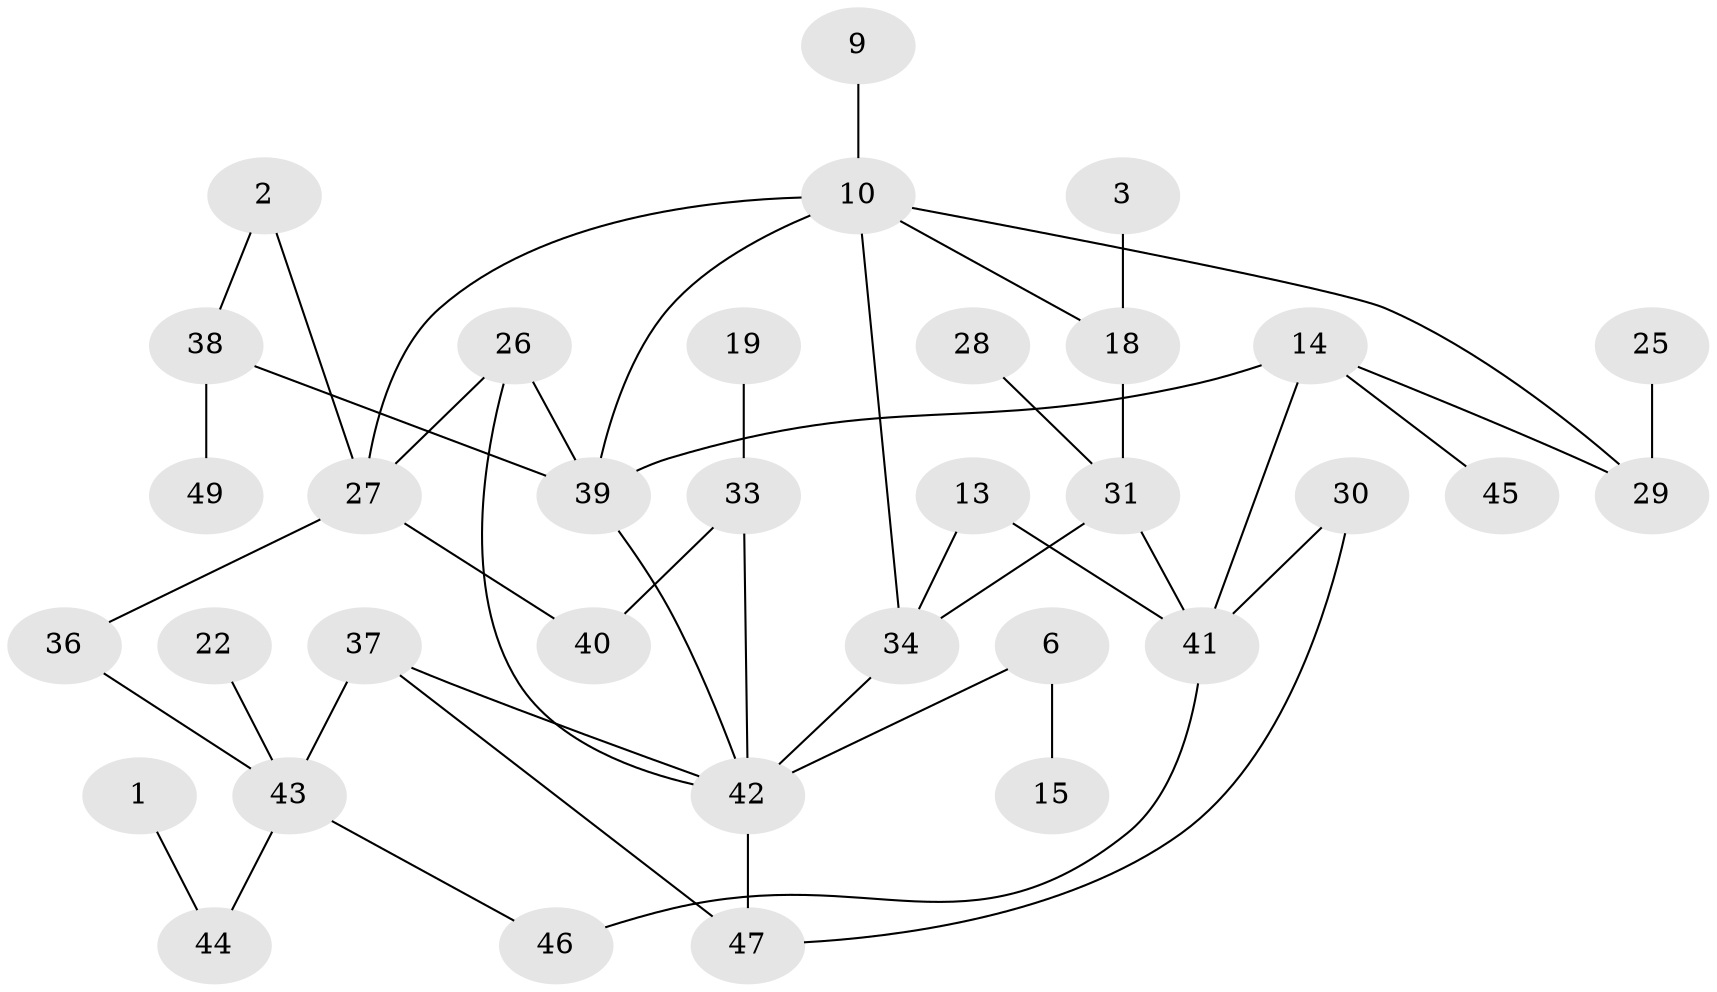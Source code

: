 // original degree distribution, {1: 0.28865979381443296, 2: 0.23711340206185566, 3: 0.21649484536082475, 0: 0.13402061855670103, 6: 0.020618556701030927, 5: 0.030927835051546393, 4: 0.07216494845360824}
// Generated by graph-tools (version 1.1) at 2025/49/03/09/25 03:49:15]
// undirected, 34 vertices, 46 edges
graph export_dot {
graph [start="1"]
  node [color=gray90,style=filled];
  1;
  2;
  3;
  6;
  9;
  10;
  13;
  14;
  15;
  18;
  19;
  22;
  25;
  26;
  27;
  28;
  29;
  30;
  31;
  33;
  34;
  36;
  37;
  38;
  39;
  40;
  41;
  42;
  43;
  44;
  45;
  46;
  47;
  49;
  1 -- 44 [weight=1.0];
  2 -- 27 [weight=1.0];
  2 -- 38 [weight=1.0];
  3 -- 18 [weight=1.0];
  6 -- 15 [weight=1.0];
  6 -- 42 [weight=1.0];
  9 -- 10 [weight=1.0];
  10 -- 18 [weight=1.0];
  10 -- 27 [weight=1.0];
  10 -- 29 [weight=1.0];
  10 -- 34 [weight=1.0];
  10 -- 39 [weight=1.0];
  13 -- 34 [weight=1.0];
  13 -- 41 [weight=1.0];
  14 -- 29 [weight=1.0];
  14 -- 39 [weight=1.0];
  14 -- 41 [weight=1.0];
  14 -- 45 [weight=1.0];
  18 -- 31 [weight=1.0];
  19 -- 33 [weight=1.0];
  22 -- 43 [weight=1.0];
  25 -- 29 [weight=1.0];
  26 -- 27 [weight=1.0];
  26 -- 39 [weight=1.0];
  26 -- 42 [weight=1.0];
  27 -- 36 [weight=1.0];
  27 -- 40 [weight=1.0];
  28 -- 31 [weight=1.0];
  30 -- 41 [weight=1.0];
  30 -- 47 [weight=1.0];
  31 -- 34 [weight=1.0];
  31 -- 41 [weight=1.0];
  33 -- 40 [weight=1.0];
  33 -- 42 [weight=1.0];
  34 -- 42 [weight=1.0];
  36 -- 43 [weight=1.0];
  37 -- 42 [weight=1.0];
  37 -- 43 [weight=1.0];
  37 -- 47 [weight=1.0];
  38 -- 39 [weight=1.0];
  38 -- 49 [weight=1.0];
  39 -- 42 [weight=1.0];
  41 -- 46 [weight=1.0];
  42 -- 47 [weight=1.0];
  43 -- 44 [weight=1.0];
  43 -- 46 [weight=1.0];
}
